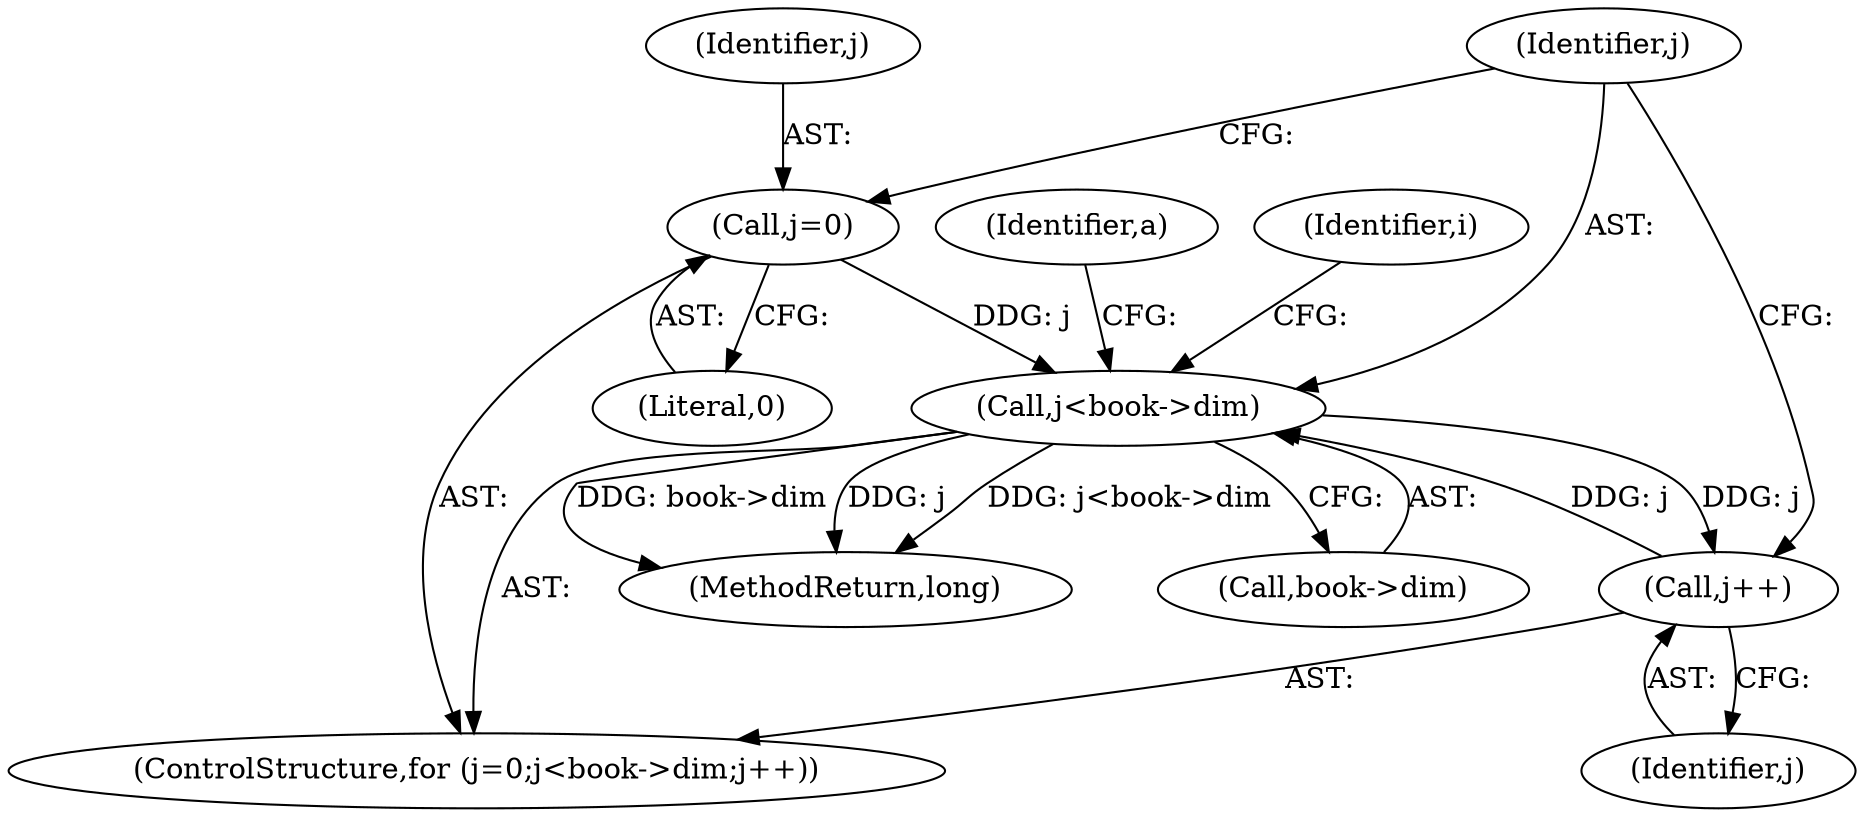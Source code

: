 digraph "1_Android_eeb4e45d5683f88488c083ecf142dc89bc3f0b47_4@pointer" {
"1000150" [label="(Call,j<book->dim)"];
"1000147" [label="(Call,j=0)"];
"1000155" [label="(Call,j++)"];
"1000150" [label="(Call,j<book->dim)"];
"1000156" [label="(Identifier,j)"];
"1000149" [label="(Literal,0)"];
"1000150" [label="(Call,j<book->dim)"];
"1000148" [label="(Identifier,j)"];
"1000159" [label="(Identifier,a)"];
"1000155" [label="(Call,j++)"];
"1000167" [label="(MethodReturn,long)"];
"1000134" [label="(Identifier,i)"];
"1000151" [label="(Identifier,j)"];
"1000152" [label="(Call,book->dim)"];
"1000147" [label="(Call,j=0)"];
"1000146" [label="(ControlStructure,for (j=0;j<book->dim;j++))"];
"1000150" -> "1000146"  [label="AST: "];
"1000150" -> "1000152"  [label="CFG: "];
"1000151" -> "1000150"  [label="AST: "];
"1000152" -> "1000150"  [label="AST: "];
"1000134" -> "1000150"  [label="CFG: "];
"1000159" -> "1000150"  [label="CFG: "];
"1000150" -> "1000167"  [label="DDG: j"];
"1000150" -> "1000167"  [label="DDG: j<book->dim"];
"1000150" -> "1000167"  [label="DDG: book->dim"];
"1000147" -> "1000150"  [label="DDG: j"];
"1000155" -> "1000150"  [label="DDG: j"];
"1000150" -> "1000155"  [label="DDG: j"];
"1000147" -> "1000146"  [label="AST: "];
"1000147" -> "1000149"  [label="CFG: "];
"1000148" -> "1000147"  [label="AST: "];
"1000149" -> "1000147"  [label="AST: "];
"1000151" -> "1000147"  [label="CFG: "];
"1000155" -> "1000146"  [label="AST: "];
"1000155" -> "1000156"  [label="CFG: "];
"1000156" -> "1000155"  [label="AST: "];
"1000151" -> "1000155"  [label="CFG: "];
}
